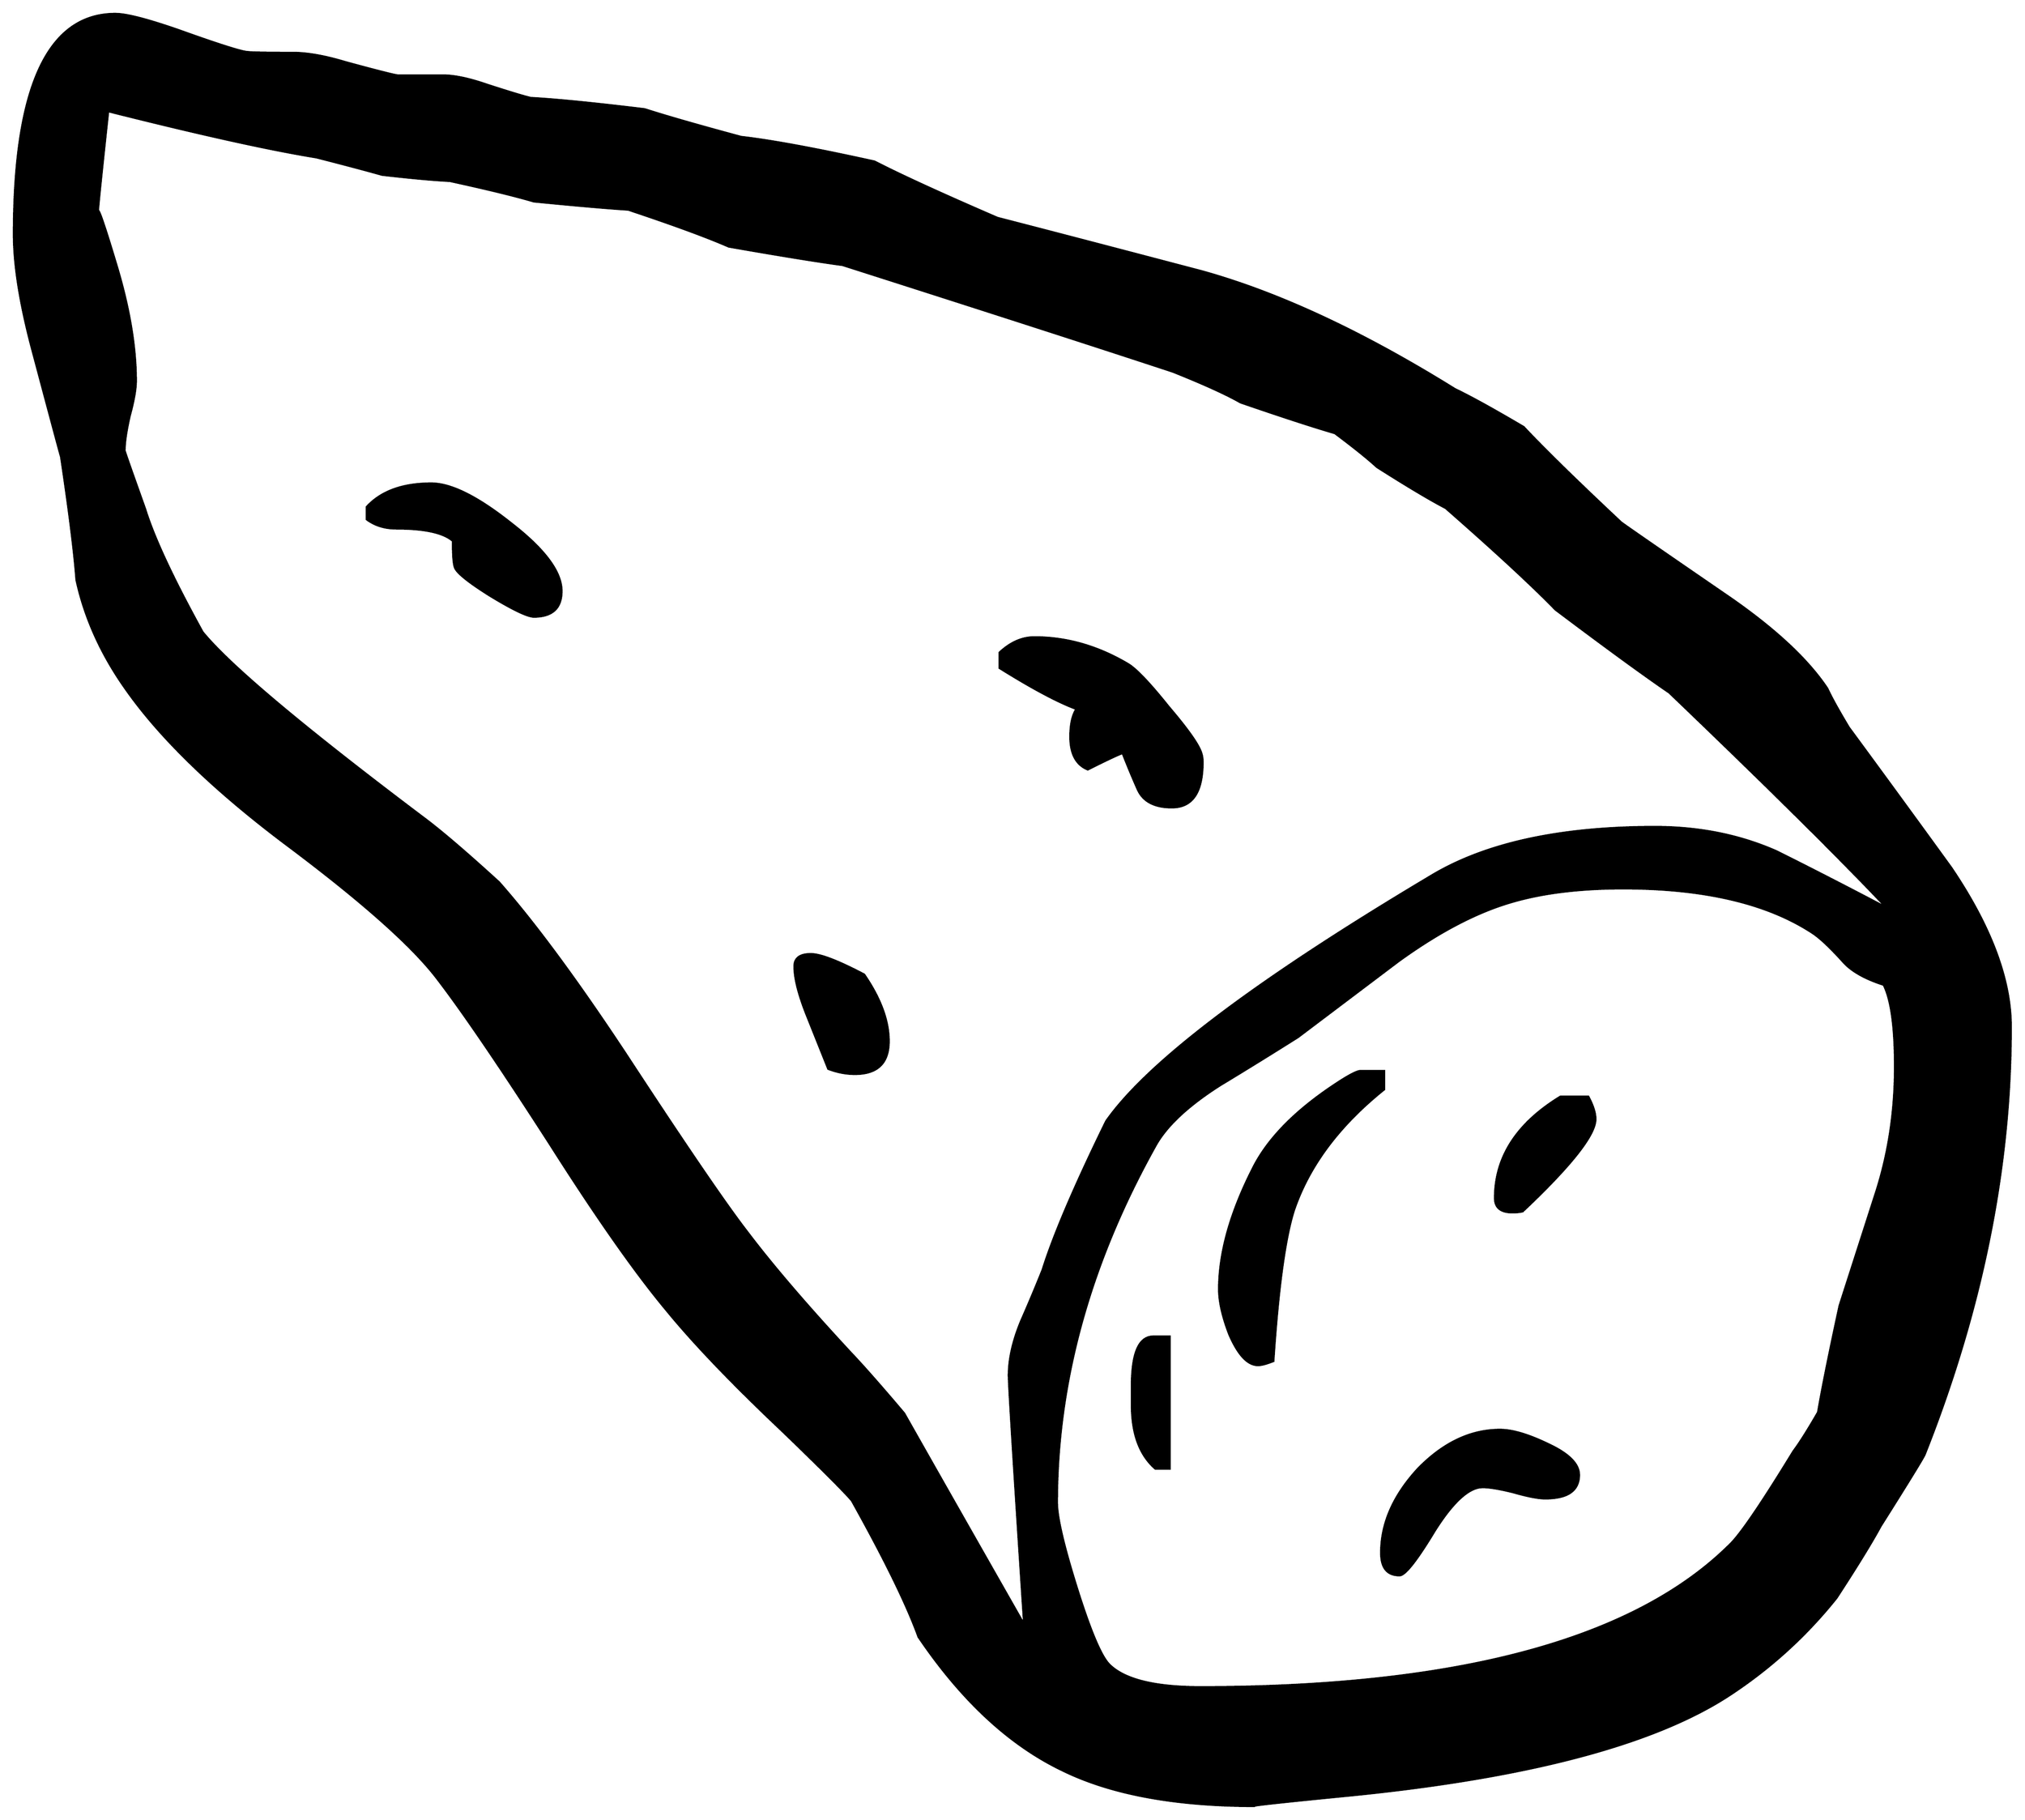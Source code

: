 


\begin{tikzpicture}[y=0.80pt, x=0.80pt, yscale=-1.0, xscale=1.0, inner sep=0pt, outer sep=0pt]
\begin{scope}[shift={(100.0,1660.0)},nonzero rule]
  \path[draw=.,fill=.,line width=1.600pt] (2029.0,-422.0) ..
    controls (2029.0,-285.333) and (2001.0,-146.333) ..
    (1945.0,-5.0) .. controls (1943.667,-1.667) and (1929.333,21.667) ..
    (1902.0,65.0) .. controls (1893.333,81.0) and (1879.0,104.333)
    .. (1859.0,135.0) .. controls (1829.667,171.667) and
    (1795.333,203.0) .. (1756.0,229.0) .. controls (1682.667,277.667)
    and (1558.0,310.667) .. (1382.0,328.0) .. controls
    (1314.0,334.667) and (1284.0,338.0) .. (1292.0,338.0) ..
    controls (1214.0,338.0) and (1151.333,326.333) .. (1104.0,303.0)
    .. controls (1052.667,278.333) and (1006.0,235.0) ..
    (964.0,173.0) .. controls (952.667,141.667) and (931.0,97.333) ..
    (899.0,40.0) .. controls (891.667,31.333) and (869.0,8.667) ..
    (831.0,-28.0) .. controls (782.333,-74.0) and (744.667,-113.333)
    .. (718.0,-146.0) .. controls (688.0,-182.0) and
    (650.333,-235.667) .. (605.0,-307.0) .. controls (555.667,-383.667)
    and (518.667,-438.0) .. (494.0,-470.0) .. controls
    (469.333,-502.0) and (420.0,-545.667) .. (346.0,-601.0) ..
    controls (275.333,-654.333) and (223.333,-705.0) .. (190.0,-753.0)
    .. controls (166.667,-786.333) and (151.0,-821.333) ..
    (143.0,-858.0) .. controls (141.0,-884.667) and (136.0,-924.667)
    .. (128.0,-978.0) .. controls (127.333,-980.0) and
    (117.667,-1016.0) .. (99.0,-1086.0) .. controls (87.667,-1129.333)
    and (82.0,-1165.667) .. (82.0,-1195.0) .. controls
    (82.0,-1338.333) and (115.0,-1410.0) .. (181.0,-1410.0) ..
    controls (191.667,-1410.0) and (212.333,-1404.667) ..
    (243.0,-1394.0) .. controls (278.333,-1381.333) and
    (300.0,-1374.333) .. (308.0,-1373.0) .. controls
    (311.333,-1372.333) and (326.667,-1372.0) .. (354.0,-1372.0) ..
    controls (368.0,-1372.0) and (385.0,-1369.0) ..
    (405.0,-1363.0) .. controls (434.333,-1355.0) and
    (451.333,-1350.667) .. (456.0,-1350.0) .. controls
    (456.0,-1350.0) and (470.667,-1350.0) .. (500.0,-1350.0) ..
    controls (511.333,-1350.0) and (525.667,-1347.0) ..
    (543.0,-1341.0) .. controls (565.667,-1333.667) and
    (580.0,-1329.333) .. (586.0,-1328.0) .. controls
    (610.667,-1326.667) and (647.667,-1323.0) .. (697.0,-1317.0) ..
    controls (717.667,-1310.333) and (749.0,-1301.333) ..
    (791.0,-1290.0) .. controls (820.333,-1286.667) and
    (863.667,-1278.667) .. (921.0,-1266.0) .. controls
    (947.0,-1252.667) and (987.0,-1234.333) .. (1041.0,-1211.0) ..
    controls (1085.0,-1199.667) and (1151.333,-1182.333) ..
    (1240.0,-1159.0) .. controls (1314.667,-1138.333) and
    (1397.0,-1100.0) .. (1487.0,-1044.0) .. controls
    (1502.333,-1036.667) and (1524.667,-1024.333) .. (1554.0,-1007.0) ..
    controls (1574.0,-985.667) and (1605.667,-954.667) ..
    (1649.0,-914.0) .. controls (1654.333,-910.0) and
    (1690.0,-885.333) .. (1756.0,-840.0) .. controls
    (1800.0,-809.333) and (1831.333,-780.0) .. (1850.0,-752.0) ..
    controls (1854.0,-743.333) and (1861.0,-730.667) ..
    (1871.0,-714.0) .. controls (1904.333,-668.667) and
    (1937.667,-623.0) .. (1971.0,-577.0) .. controls
    (2009.667,-519.667) and (2029.0,-468.0) .. (2029.0,-422.0) --
    cycle(1916.0,-383.0) .. controls (1916.0,-421.667) and
    (1912.333,-448.333) .. (1905.0,-463.0) .. controls
    (1886.333,-469.0) and (1873.0,-476.667) .. (1865.0,-486.0) ..
    controls (1852.333,-500.0) and (1842.333,-509.333) ..
    (1835.0,-514.0) .. controls (1791.0,-542.667) and
    (1729.667,-557.0) .. (1651.0,-557.0) .. controls
    (1607.667,-557.0) and (1570.667,-552.333) .. (1540.0,-543.0) ..
    controls (1506.667,-533.0) and (1470.667,-514.0) ..
    (1432.0,-486.0) .. controls (1399.333,-461.333) and
    (1366.667,-436.667) .. (1334.0,-412.0) .. controls
    (1308.667,-396.0) and (1283.333,-380.333) .. (1258.0,-365.0) ..
    controls (1226.667,-345.0) and (1205.667,-325.333) ..
    (1195.0,-306.0) .. controls (1131.0,-191.333) and
    (1099.0,-75.333) .. (1099.0,42.0) .. controls (1099.0,56.0)
    and (1105.333,83.333) .. (1118.0,124.0) .. controls
    (1131.333,166.667) and (1142.0,192.0) .. (1150.0,200.0) ..
    controls (1164.667,214.667) and (1194.333,222.0) .. (1239.0,222.0)
    .. controls (1491.667,222.0) and (1664.333,175.0) ..
    (1757.0,81.0) .. controls (1767.667,69.667) and (1787.667,40.0) ..
    (1817.0,-8.0) .. controls (1823.0,-16.0) and (1831.0,-28.667)
    .. (1841.0,-46.0) .. controls (1845.0,-69.333) and
    (1852.0,-104.0) .. (1862.0,-150.0) .. controls
    (1874.0,-187.333) and (1886.0,-224.667) .. (1898.0,-262.0) ..
    controls (1910.0,-300.0) and (1916.0,-340.333) ..
    (1916.0,-383.0) -- cycle(1908.0,-538.0) .. controls
    (1862.667,-586.0) and (1792.0,-656.0) .. (1696.0,-748.0) ..
    controls (1670.667,-765.333) and (1633.667,-792.333) ..
    (1585.0,-829.0) .. controls (1562.333,-852.333) and
    (1526.667,-885.333) .. (1478.0,-928.0) .. controls
    (1462.667,-936.0) and (1440.333,-949.333) .. (1411.0,-968.0) ..
    controls (1402.333,-976.0) and (1388.667,-987.0) ..
    (1370.0,-1001.0) .. controls (1349.333,-1007.0) and
    (1318.667,-1017.0) .. (1278.0,-1031.0) .. controls
    (1264.0,-1039.0) and (1242.0,-1049.0) .. (1212.0,-1061.0) ..
    controls (1141.333,-1084.333) and (1034.0,-1119.0) ..
    (890.0,-1165.0) .. controls (865.333,-1168.333) and
    (828.333,-1174.333) .. (779.0,-1183.0) .. controls
    (757.667,-1192.333) and (725.0,-1204.333) .. (681.0,-1219.0) ..
    controls (660.333,-1220.333) and (629.667,-1223.0) ..
    (589.0,-1227.0) .. controls (571.0,-1232.333) and
    (543.667,-1239.0) .. (507.0,-1247.0) .. controls
    (492.333,-1247.667) and (470.333,-1249.667) .. (441.0,-1253.0) ..
    controls (427.0,-1257.0) and (405.667,-1262.667) ..
    (377.0,-1270.0) .. controls (331.667,-1277.333) and
    (264.0,-1292.333) .. (174.0,-1315.0) .. controls
    (167.333,-1253.0) and (164.0,-1220.333) .. (164.0,-1217.0) ..
    controls (164.0,-1222.333) and (170.0,-1205.0) ..
    (182.0,-1165.0) .. controls (194.667,-1123.0) and
    (201.0,-1085.333) .. (201.0,-1052.0) .. controls
    (201.0,-1044.0) and (199.0,-1032.667) .. (195.0,-1018.0) ..
    controls (191.667,-1003.333) and (190.0,-992.0) ..
    (190.0,-984.0) .. controls (190.0,-983.333) and (196.667,-964.333)
    .. (210.0,-927.0) .. controls (218.667,-899.0) and
    (237.333,-859.0) .. (266.0,-807.0) .. controls (292.667,-774.333)
    and (365.333,-713.333) .. (484.0,-624.0) .. controls
    (500.667,-611.333) and (524.333,-591.0) .. (555.0,-563.0) ..
    controls (589.667,-523.667) and (631.0,-467.667) .. (679.0,-395.0)
    .. controls (737.0,-306.333) and (776.333,-248.667) ..
    (797.0,-222.0) .. controls (821.667,-189.333) and (855.667,-149.667)
    .. (899.0,-103.0) .. controls (911.0,-90.333) and
    (928.0,-71.0) .. (950.0,-45.0) .. controls (976.0,1.0) and
    (1015.0,69.667) .. (1067.0,161.0) .. controls (1057.0,8.333) and
    (1052.0,-72.667) .. (1052.0,-82.0) .. controls (1052.0,-98.0)
    and (1056.0,-115.667) .. (1064.0,-135.0) .. controls
    (1071.333,-151.667) and (1078.333,-168.333) .. (1085.0,-185.0) ..
    controls (1095.667,-219.0) and (1116.333,-267.333) ..
    (1147.0,-330.0) .. controls (1187.667,-388.0) and
    (1293.667,-468.0) .. (1465.0,-570.0) .. controls
    (1517.667,-601.333) and (1590.0,-617.0) .. (1682.0,-617.0) ..
    controls (1725.333,-617.0) and (1765.0,-609.0) ..
    (1801.0,-593.0) .. controls (1837.0,-575.0) and
    (1872.667,-556.667) .. (1908.0,-538.0) -- cycle(1624.0,-332.0)
    .. controls (1624.0,-316.667) and (1600.333,-286.667) ..
    (1553.0,-242.0) .. controls (1550.333,-241.333) and
    (1547.0,-241.0) .. (1543.0,-241.0) .. controls
    (1531.667,-241.0) and (1526.0,-245.667) .. (1526.0,-255.0) ..
    controls (1526.0,-295.0) and (1547.333,-328.0) ..
    (1590.0,-354.0) -- (1617.0,-354.0) .. controls
    (1621.667,-345.333) and (1624.0,-338.0) .. (1624.0,-332.0) --
    cycle(1241.0,-680.0) .. controls (1241.0,-650.667) and
    (1231.0,-636.0) .. (1211.0,-636.0) .. controls
    (1194.333,-636.0) and (1183.333,-641.667) .. (1178.0,-653.0) ..
    controls (1172.667,-665.0) and (1167.667,-677.0) ..
    (1163.0,-689.0) .. controls (1159.0,-687.667) and
    (1147.667,-682.333) .. (1129.0,-673.0) .. controls
    (1117.667,-677.667) and (1112.0,-688.333) .. (1112.0,-705.0) ..
    controls (1112.0,-717.0) and (1114.0,-726.0) ..
    (1118.0,-732.0) .. controls (1100.0,-738.667) and
    (1075.0,-752.0) .. (1043.0,-772.0) -- (1043.0,-787.0) ..
    controls (1053.667,-797.0) and (1065.0,-802.0) ..
    (1077.0,-802.0) .. controls (1108.333,-802.0) and
    (1138.667,-793.333) .. (1168.0,-776.0) .. controls
    (1176.0,-771.333) and (1189.333,-757.333) .. (1208.0,-734.0) ..
    controls (1227.333,-711.333) and (1238.0,-696.0) ..
    (1240.0,-688.0) .. controls (1240.667,-686.0) and
    (1241.0,-683.333) .. (1241.0,-680.0) -- cycle(1418.0,-361.0)
    .. controls (1374.0,-325.667) and (1344.667,-286.333) ..
    (1330.0,-243.0) .. controls (1321.333,-215.667) and
    (1314.667,-166.667) .. (1310.0,-96.0) .. controls (1303.333,-93.333)
    and (1298.333,-92.0) .. (1295.0,-92.0) .. controls
    (1285.0,-92.0) and (1275.667,-102.0) .. (1267.0,-122.0) ..
    controls (1260.333,-139.333) and (1257.0,-154.0) ..
    (1257.0,-166.0) .. controls (1257.0,-201.333) and
    (1268.0,-240.667) .. (1290.0,-284.0) .. controls
    (1305.333,-314.667) and (1334.667,-343.667) .. (1378.0,-371.0) ..
    controls (1386.667,-376.333) and (1392.333,-379.0) ..
    (1395.0,-379.0) -- (1418.0,-379.0) -- (1418.0,-361.0) --
    cycle(1608.0,15.0) .. controls (1608.0,30.333) and
    (1597.0,38.0) .. (1575.0,38.0) .. controls (1568.333,38.0) and
    (1558.0,36.0) .. (1544.0,32.0) .. controls (1530.667,28.667) and
    (1520.667,27.0) .. (1514.0,27.0) .. controls (1500.667,27.0) and
    (1485.0,41.333) .. (1467.0,70.0) .. controls (1449.667,98.667) and
    (1438.333,113.0) .. (1433.0,113.0) .. controls (1421.0,113.0)
    and (1415.0,105.667) .. (1415.0,91.0) .. controls
    (1415.0,62.333) and (1427.0,35.0) .. (1451.0,9.0) .. controls
    (1475.667,-16.333) and (1502.333,-29.0) .. (1531.0,-29.0) ..
    controls (1543.0,-29.0) and (1558.667,-24.333) .. (1578.0,-15.0)
    .. controls (1598.0,-5.667) and (1608.0,4.333) .. (1608.0,15.0)
    -- cycle(616.0,-847.0) .. controls (616.0,-830.333) and
    (607.0,-822.0) .. (589.0,-822.0) .. controls (583.0,-822.0)
    and (569.0,-828.667) .. (547.0,-842.0) .. controls
    (525.667,-855.333) and (514.0,-864.667) .. (512.0,-870.0) ..
    controls (510.667,-873.333) and (510.0,-882.0) .. (510.0,-896.0)
    .. controls (500.667,-904.0) and (482.333,-908.0) ..
    (455.0,-908.0) .. controls (443.667,-908.0) and (434.0,-911.0)
    .. (426.0,-917.0) -- (426.0,-929.0) .. controls
    (440.0,-944.333) and (461.0,-952.0) .. (489.0,-952.0) ..
    controls (508.333,-952.0) and (534.333,-939.0) .. (567.0,-913.0)
    .. controls (599.667,-887.667) and (616.0,-865.667) ..
    (616.0,-847.0) -- cycle(935.0,-408.0) .. controls
    (935.0,-386.667) and (924.0,-376.0) .. (902.0,-376.0) ..
    controls (893.333,-376.0) and (884.667,-377.667) .. (876.0,-381.0)
    .. controls (869.333,-397.667) and (862.667,-414.333) ..
    (856.0,-431.0) .. controls (847.333,-452.333) and (843.0,-469.0)
    .. (843.0,-481.0) .. controls (843.0,-489.0) and
    (848.333,-493.0) .. (859.0,-493.0) .. controls (868.333,-493.0)
    and (885.667,-486.333) .. (911.0,-473.0) .. controls
    (927.0,-449.667) and (935.0,-428.0) .. (935.0,-408.0) --
    cycle(1209.0,9.0) -- (1195.0,9.0) .. controls (1179.667,-4.333)
    and (1172.0,-25.0) .. (1172.0,-53.0) -- (1172.0,-72.0) ..
    controls (1172.0,-104.0) and (1179.0,-120.0) ..
    (1193.0,-120.0) -- (1209.0,-120.0) -- (1209.0,9.0) -- cycle;
\end{scope}

\end{tikzpicture}

